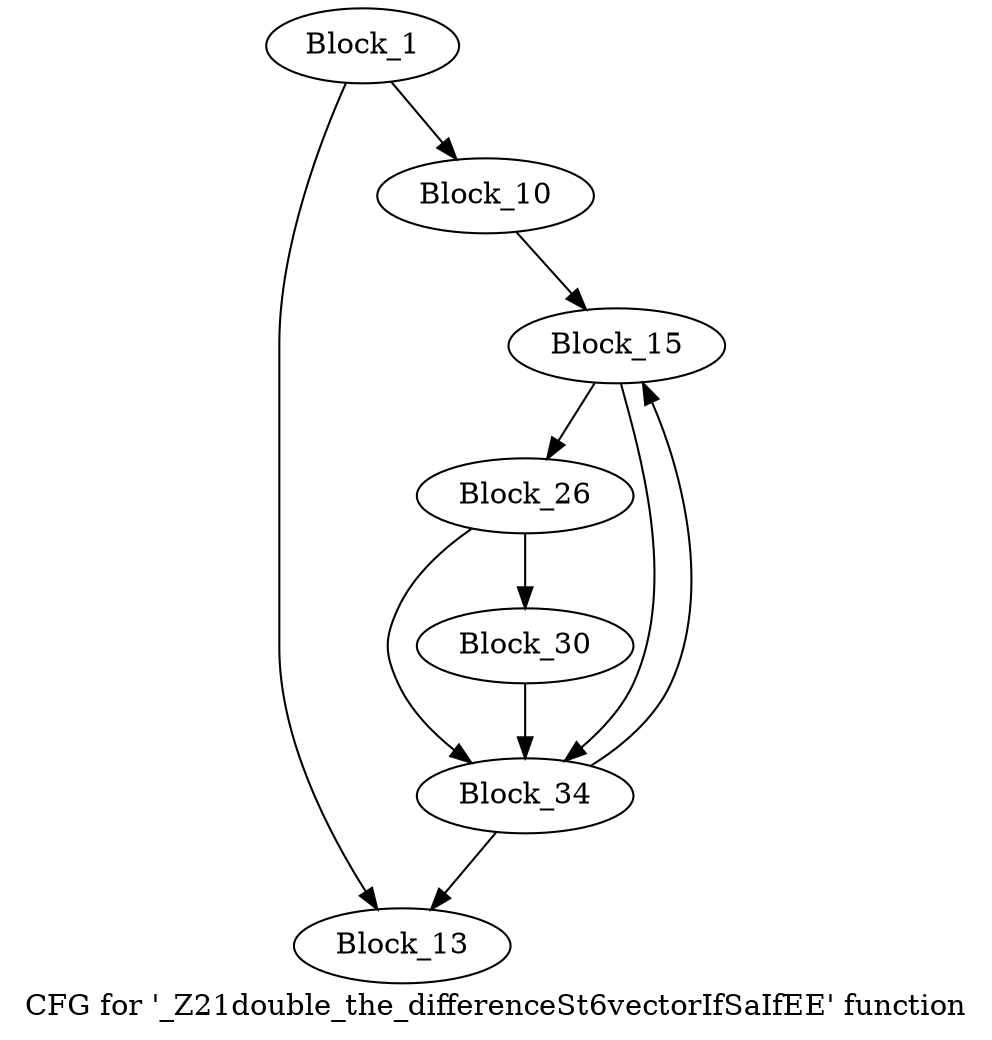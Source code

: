 digraph "CFG for '_Z21double_the_differenceSt6vectorIfSaIfEE' function" {
	label="CFG for '_Z21double_the_differenceSt6vectorIfSaIfEE' function";

	block_1 [label="Block_1"];
	block_1:s0 -> block_13;
	block_1:s1 -> block_10;
	block_10 [label="Block_10"];
	block_10 -> block_15;
	block_13 [label="Block_13"];
	block_15 [label="Block_15"];
	block_15:s0 -> block_26;
	block_15:s1 -> block_34;
	block_26 [label="Block_26"];
	block_26:s0 -> block_30;
	block_26:s1 -> block_34;
	block_30 [label="Block_30"];
	block_30 -> block_34;
	block_34 [label="Block_34"];
	block_34:s0 -> block_13;
	block_34:s1 -> block_15;
}
